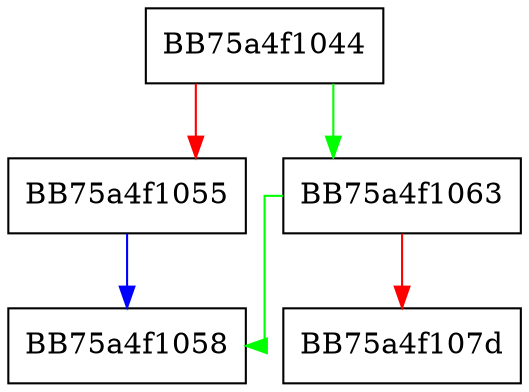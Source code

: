 digraph update_sum3b_k {
  node [shape="box"];
  graph [splines=ortho];
  BB75a4f1044 -> BB75a4f1063 [color="green"];
  BB75a4f1044 -> BB75a4f1055 [color="red"];
  BB75a4f1055 -> BB75a4f1058 [color="blue"];
  BB75a4f1063 -> BB75a4f1058 [color="green"];
  BB75a4f1063 -> BB75a4f107d [color="red"];
}